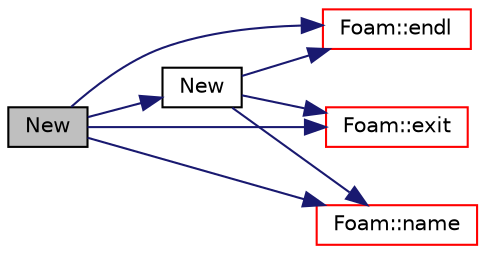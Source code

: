 digraph "New"
{
  bgcolor="transparent";
  edge [fontname="Helvetica",fontsize="10",labelfontname="Helvetica",labelfontsize="10"];
  node [fontname="Helvetica",fontsize="10",shape=record];
  rankdir="LR";
  Node2110 [label="New",height=0.2,width=0.4,color="black", fillcolor="grey75", style="filled", fontcolor="black"];
  Node2110 -> Node2111 [color="midnightblue",fontsize="10",style="solid",fontname="Helvetica"];
  Node2111 [label="Foam::endl",height=0.2,width=0.4,color="red",URL="$a21851.html#a2db8fe02a0d3909e9351bb4275b23ce4",tooltip="Add newline and flush stream. "];
  Node2110 -> Node2113 [color="midnightblue",fontsize="10",style="solid",fontname="Helvetica"];
  Node2113 [label="Foam::exit",height=0.2,width=0.4,color="red",URL="$a21851.html#a06ca7250d8e89caf05243ec094843642"];
  Node2110 -> Node2160 [color="midnightblue",fontsize="10",style="solid",fontname="Helvetica"];
  Node2160 [label="Foam::name",height=0.2,width=0.4,color="red",URL="$a21851.html#adcb0df2bd4953cb6bb390272d8263c3a",tooltip="Return a string representation of a complex. "];
  Node2110 -> Node2163 [color="midnightblue",fontsize="10",style="solid",fontname="Helvetica"];
  Node2163 [label="New",height=0.2,width=0.4,color="black",URL="$a26597.html#ac7fefe6e0d9de3b54ec67d22c8dff133",tooltip="Return a pointer to a toposet read from file. "];
  Node2163 -> Node2111 [color="midnightblue",fontsize="10",style="solid",fontname="Helvetica"];
  Node2163 -> Node2113 [color="midnightblue",fontsize="10",style="solid",fontname="Helvetica"];
  Node2163 -> Node2160 [color="midnightblue",fontsize="10",style="solid",fontname="Helvetica"];
}
